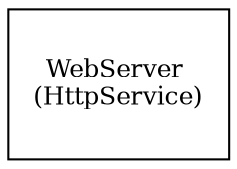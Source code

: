 digraph G {
bgcolor=white
WebServer [shape=record, style=filled, fillcolor=white, color=black,label=<<TABLE border="0" cellborder="0"><TR><TD width="60" height="60"><font point-size="12">WebServer <BR/>(HttpService)</font></TD></TR></TABLE>>]
}
